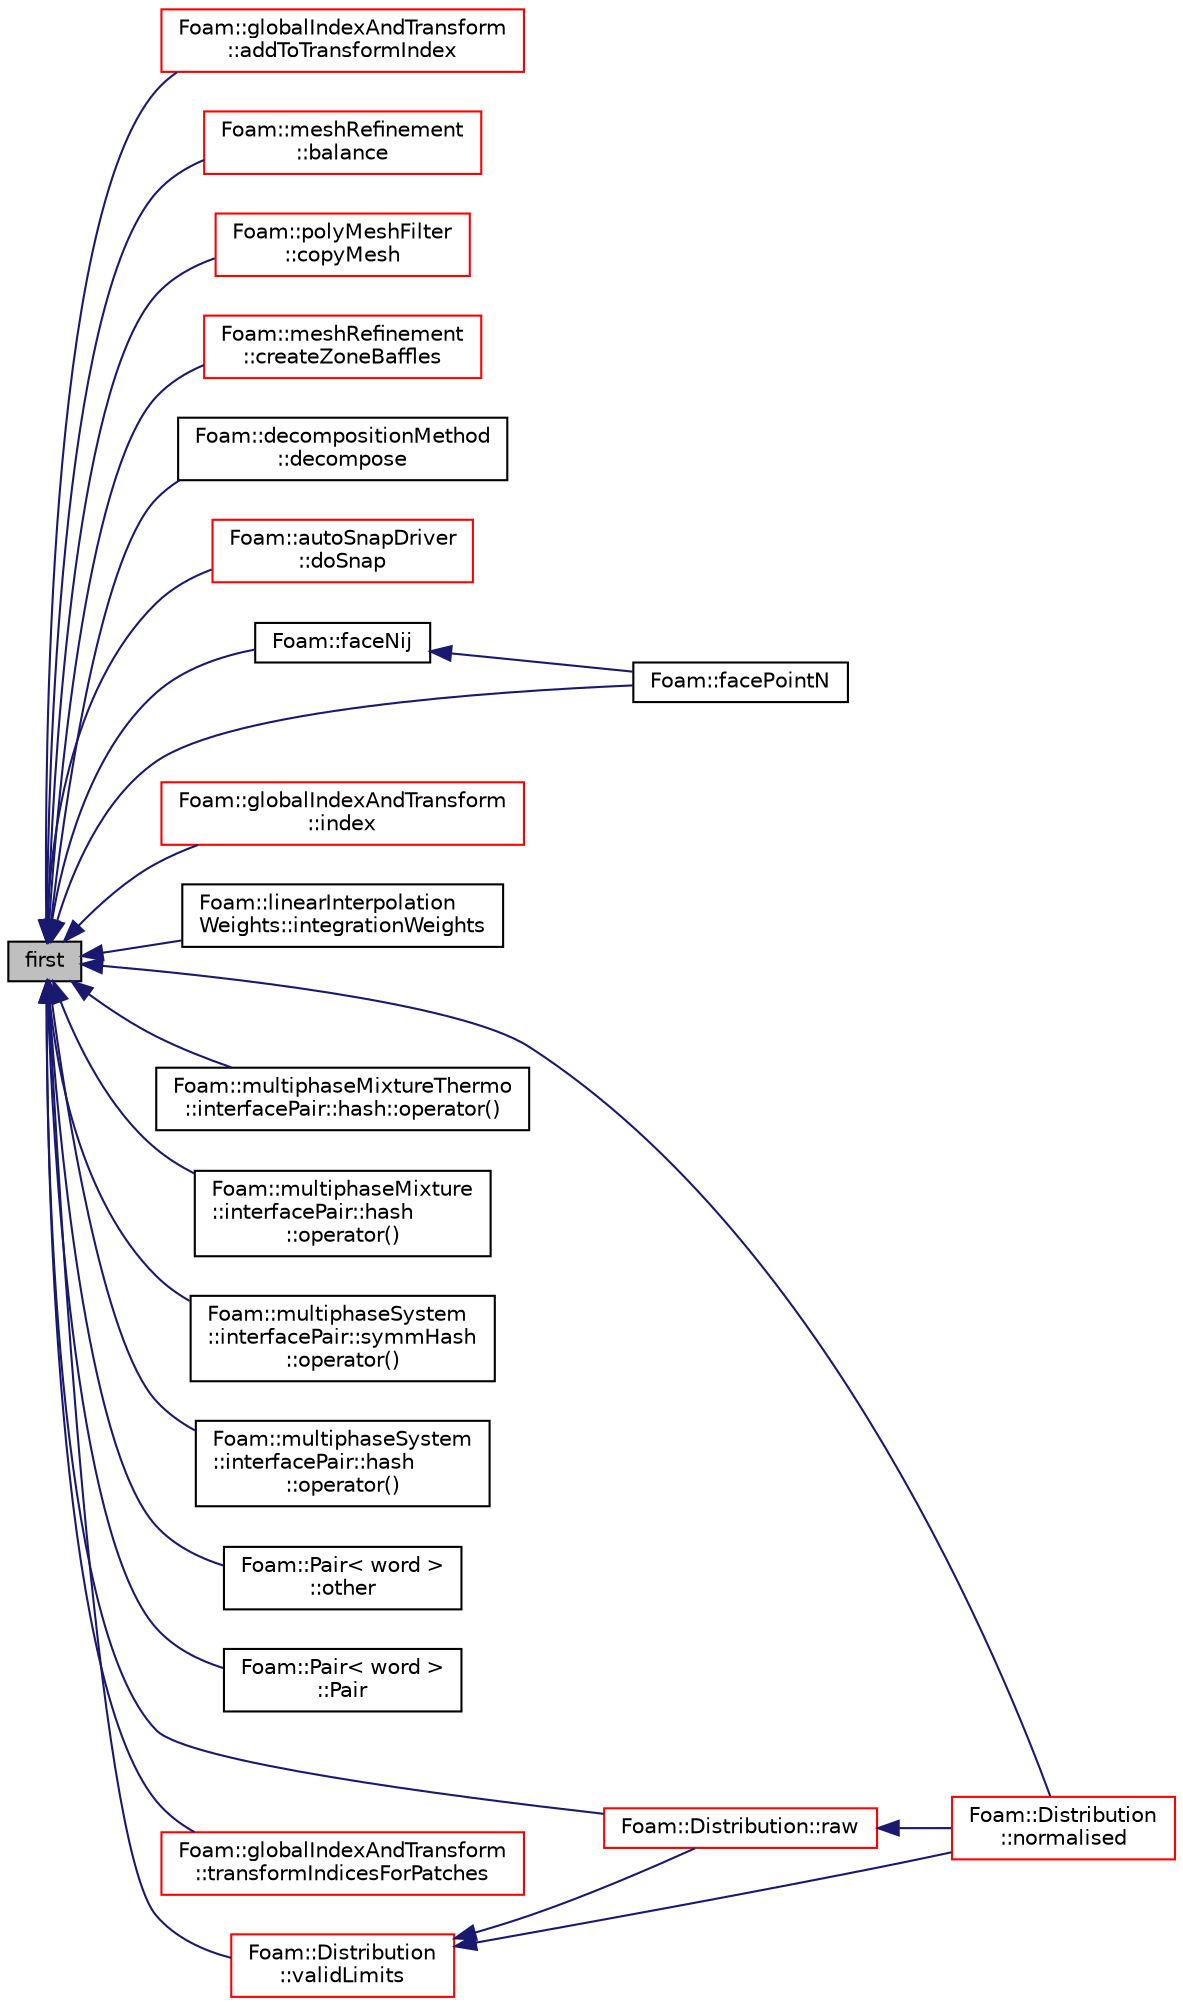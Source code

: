 digraph "first"
{
  bgcolor="transparent";
  edge [fontname="Helvetica",fontsize="10",labelfontname="Helvetica",labelfontsize="10"];
  node [fontname="Helvetica",fontsize="10",shape=record];
  rankdir="LR";
  Node1 [label="first",height=0.2,width=0.4,color="black", fillcolor="grey75", style="filled", fontcolor="black"];
  Node1 -> Node2 [dir="back",color="midnightblue",fontsize="10",style="solid",fontname="Helvetica"];
  Node2 [label="Foam::globalIndexAndTransform\l::addToTransformIndex",height=0.2,width=0.4,color="red",URL="$a00932.html#aa5ca2189f2ab3ddd22e4adef20976baf",tooltip="Add patch transformation to transformIndex. Return new. "];
  Node1 -> Node3 [dir="back",color="midnightblue",fontsize="10",style="solid",fontname="Helvetica"];
  Node3 [label="Foam::meshRefinement\l::balance",height=0.2,width=0.4,color="red",URL="$a01470.html#a64feb4b7a4116efb2111d5adf88b50a3",tooltip="Redecompose according to cell count. "];
  Node1 -> Node4 [dir="back",color="midnightblue",fontsize="10",style="solid",fontname="Helvetica"];
  Node4 [label="Foam::polyMeshFilter\l::copyMesh",height=0.2,width=0.4,color="red",URL="$a01919.html#a6d46f578539dd45f89a6ea89738c75b5",tooltip="Return a copy of an fvMesh. "];
  Node1 -> Node5 [dir="back",color="midnightblue",fontsize="10",style="solid",fontname="Helvetica"];
  Node5 [label="Foam::meshRefinement\l::createZoneBaffles",height=0.2,width=0.4,color="red",URL="$a01470.html#a79af0bcc267d8fda8b3f4e683cac915b",tooltip="Create baffles for faces straddling zoned surfaces. Return. "];
  Node1 -> Node6 [dir="back",color="midnightblue",fontsize="10",style="solid",fontname="Helvetica"];
  Node6 [label="Foam::decompositionMethod\l::decompose",height=0.2,width=0.4,color="black",URL="$a00505.html#a9e5348f6d62778dc2721d9646d92c3d2"];
  Node1 -> Node7 [dir="back",color="midnightblue",fontsize="10",style="solid",fontname="Helvetica"];
  Node7 [label="Foam::autoSnapDriver\l::doSnap",height=0.2,width=0.4,color="red",URL="$a00089.html#adf0870a8be4483ecdb73b26b20d027ee"];
  Node1 -> Node8 [dir="back",color="midnightblue",fontsize="10",style="solid",fontname="Helvetica"];
  Node8 [label="Foam::faceNij",height=0.2,width=0.4,color="black",URL="$a10733.html#abf407c1e6cc56bf8d511f9bb1276c64d"];
  Node8 -> Node9 [dir="back",color="midnightblue",fontsize="10",style="solid",fontname="Helvetica"];
  Node9 [label="Foam::facePointN",height=0.2,width=0.4,color="black",URL="$a10733.html#a90528f2796b25fc82f0542052e2ffec0"];
  Node1 -> Node9 [dir="back",color="midnightblue",fontsize="10",style="solid",fontname="Helvetica"];
  Node1 -> Node10 [dir="back",color="midnightblue",fontsize="10",style="solid",fontname="Helvetica"];
  Node10 [label="Foam::globalIndexAndTransform\l::index",height=0.2,width=0.4,color="red",URL="$a00932.html#abca5287da59367ed8b030adc0a99b820",tooltip="Index carried by the object. "];
  Node1 -> Node11 [dir="back",color="midnightblue",fontsize="10",style="solid",fontname="Helvetica"];
  Node11 [label="Foam::linearInterpolation\lWeights::integrationWeights",height=0.2,width=0.4,color="black",URL="$a01339.html#abfea05ad0de4d62e56884979e004656d",tooltip="Calculate weights and indices to calculate integrand of t1..t2. "];
  Node1 -> Node12 [dir="back",color="midnightblue",fontsize="10",style="solid",fontname="Helvetica"];
  Node12 [label="Foam::Distribution\l::normalised",height=0.2,width=0.4,color="red",URL="$a00559.html#a0d37b28f72f3671726fd61a4959e4740",tooltip="Return the normalised distribution (probability density) "];
  Node1 -> Node13 [dir="back",color="midnightblue",fontsize="10",style="solid",fontname="Helvetica"];
  Node13 [label="Foam::multiphaseMixtureThermo\l::interfacePair::hash::operator()",height=0.2,width=0.4,color="black",URL="$a00967.html#add7812307a7b7bd9fd3b26129e704a46"];
  Node1 -> Node14 [dir="back",color="midnightblue",fontsize="10",style="solid",fontname="Helvetica"];
  Node14 [label="Foam::multiphaseMixture\l::interfacePair::hash\l::operator()",height=0.2,width=0.4,color="black",URL="$a00969.html#add7812307a7b7bd9fd3b26129e704a46"];
  Node1 -> Node15 [dir="back",color="midnightblue",fontsize="10",style="solid",fontname="Helvetica"];
  Node15 [label="Foam::multiphaseSystem\l::interfacePair::symmHash\l::operator()",height=0.2,width=0.4,color="black",URL="$a02537.html#add7812307a7b7bd9fd3b26129e704a46"];
  Node1 -> Node16 [dir="back",color="midnightblue",fontsize="10",style="solid",fontname="Helvetica"];
  Node16 [label="Foam::multiphaseSystem\l::interfacePair::hash\l::operator()",height=0.2,width=0.4,color="black",URL="$a00968.html#add7812307a7b7bd9fd3b26129e704a46"];
  Node1 -> Node17 [dir="back",color="midnightblue",fontsize="10",style="solid",fontname="Helvetica"];
  Node17 [label="Foam::Pair\< word \>\l::other",height=0.2,width=0.4,color="black",URL="$a01760.html#ab052b992c7e73fa2dcaab9f613f25f32",tooltip="Return other. "];
  Node1 -> Node18 [dir="back",color="midnightblue",fontsize="10",style="solid",fontname="Helvetica"];
  Node18 [label="Foam::Pair\< word \>\l::Pair",height=0.2,width=0.4,color="black",URL="$a01760.html#ab2954567b14e2f39fd86b58b1ecf5c40",tooltip="Construct from components. "];
  Node1 -> Node19 [dir="back",color="midnightblue",fontsize="10",style="solid",fontname="Helvetica"];
  Node19 [label="Foam::Distribution::raw",height=0.2,width=0.4,color="red",URL="$a00559.html#a534e886fbc527191f1449a00238be6b3",tooltip="Return the distribution of the total bin weights. "];
  Node19 -> Node12 [dir="back",color="midnightblue",fontsize="10",style="solid",fontname="Helvetica"];
  Node1 -> Node20 [dir="back",color="midnightblue",fontsize="10",style="solid",fontname="Helvetica"];
  Node20 [label="Foam::globalIndexAndTransform\l::transformIndicesForPatches",height=0.2,width=0.4,color="red",URL="$a00932.html#aaeb707184c40773486e659fc31f007d4",tooltip="Access the all of the indices of the transform. "];
  Node1 -> Node21 [dir="back",color="midnightblue",fontsize="10",style="solid",fontname="Helvetica"];
  Node21 [label="Foam::Distribution\l::validLimits",height=0.2,width=0.4,color="red",URL="$a00559.html#a376a44980cd807789e5d3ad859bf5f06",tooltip="Returns the indices of the first and last non-zero entries. "];
  Node21 -> Node12 [dir="back",color="midnightblue",fontsize="10",style="solid",fontname="Helvetica"];
  Node21 -> Node19 [dir="back",color="midnightblue",fontsize="10",style="solid",fontname="Helvetica"];
}
